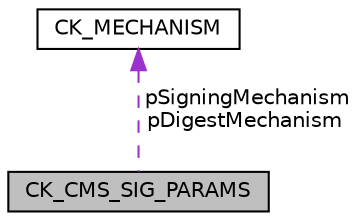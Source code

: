 digraph "CK_CMS_SIG_PARAMS"
{
  edge [fontname="Helvetica",fontsize="10",labelfontname="Helvetica",labelfontsize="10"];
  node [fontname="Helvetica",fontsize="10",shape=record];
  Node1 [label="CK_CMS_SIG_PARAMS",height=0.2,width=0.4,color="black", fillcolor="grey75", style="filled", fontcolor="black"];
  Node2 -> Node1 [dir="back",color="darkorchid3",fontsize="10",style="dashed",label=" pSigningMechanism\npDigestMechanism" ,fontname="Helvetica"];
  Node2 [label="CK_MECHANISM",height=0.2,width=0.4,color="black", fillcolor="white", style="filled",URL="$struct_c_k___m_e_c_h_a_n_i_s_m.html"];
}
